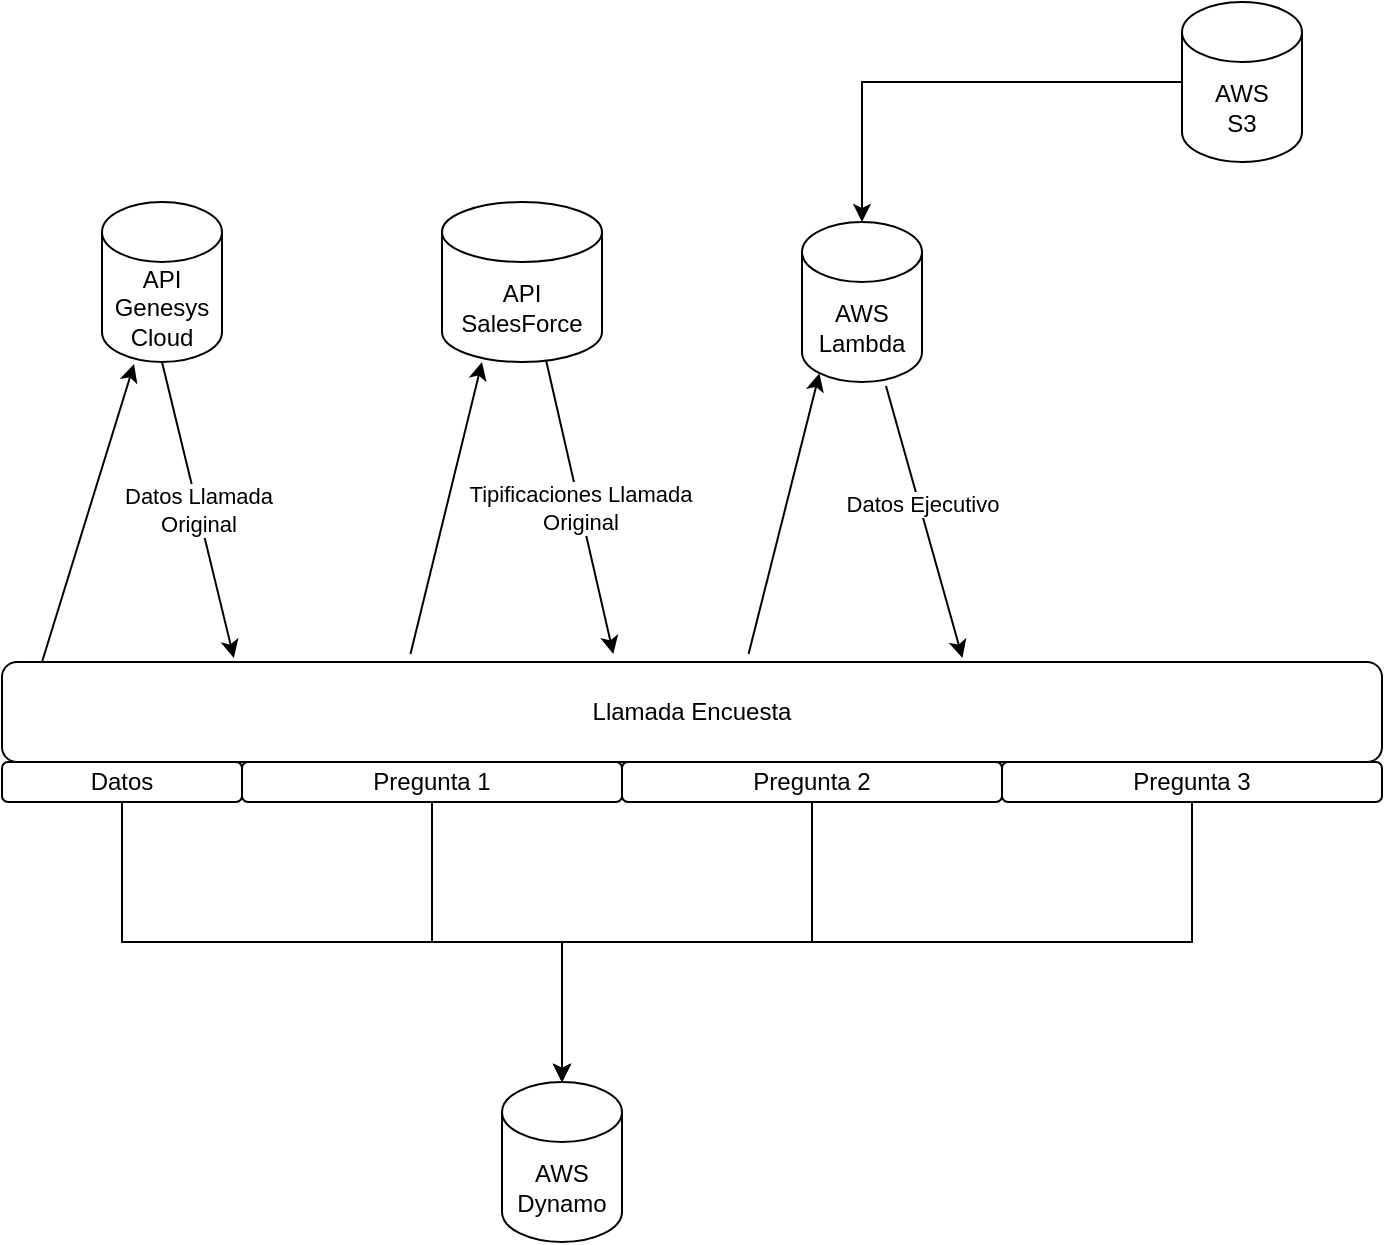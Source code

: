 <mxfile version="20.2.7" type="github"><diagram id="7cJ1OZ75UimrrxEGbJ41" name="Página-1"><mxGraphModel dx="1220" dy="1112" grid="1" gridSize="10" guides="1" tooltips="1" connect="1" arrows="1" fold="1" page="1" pageScale="1" pageWidth="1169" pageHeight="827" math="0" shadow="0"><root><mxCell id="0"/><mxCell id="1" parent="0"/><mxCell id="BZCdHpKjZnx2Syp_Jkn_-1" value="Llamada Encuesta" style="rounded=1;whiteSpace=wrap;html=1;" vertex="1" parent="1"><mxGeometry x="210" y="360" width="690" height="50" as="geometry"/></mxCell><mxCell id="BZCdHpKjZnx2Syp_Jkn_-2" value="AWS Dynamo" style="shape=cylinder3;whiteSpace=wrap;html=1;boundedLbl=1;backgroundOutline=1;size=15;" vertex="1" parent="1"><mxGeometry x="460" y="570" width="60" height="80" as="geometry"/></mxCell><mxCell id="BZCdHpKjZnx2Syp_Jkn_-3" value="API&lt;br&gt;Genesys Cloud" style="shape=cylinder3;whiteSpace=wrap;html=1;boundedLbl=1;backgroundOutline=1;size=15;" vertex="1" parent="1"><mxGeometry x="260" y="130" width="60" height="80" as="geometry"/></mxCell><mxCell id="BZCdHpKjZnx2Syp_Jkn_-4" value="" style="endArrow=classic;html=1;rounded=0;entryX=0.267;entryY=1.013;entryDx=0;entryDy=0;entryPerimeter=0;" edge="1" parent="1" target="BZCdHpKjZnx2Syp_Jkn_-3"><mxGeometry width="50" height="50" relative="1" as="geometry"><mxPoint x="230" y="360" as="sourcePoint"/><mxPoint x="280" y="310" as="targetPoint"/></mxGeometry></mxCell><mxCell id="BZCdHpKjZnx2Syp_Jkn_-6" value="Datos Llamada &lt;br&gt;Original" style="endArrow=classic;html=1;rounded=0;entryX=0.168;entryY=-0.04;entryDx=0;entryDy=0;entryPerimeter=0;exitX=0.5;exitY=1;exitDx=0;exitDy=0;exitPerimeter=0;" edge="1" parent="1" source="BZCdHpKjZnx2Syp_Jkn_-3" target="BZCdHpKjZnx2Syp_Jkn_-1"><mxGeometry width="50" height="50" relative="1" as="geometry"><mxPoint x="360" y="210" as="sourcePoint"/><mxPoint x="410" y="160" as="targetPoint"/></mxGeometry></mxCell><mxCell id="BZCdHpKjZnx2Syp_Jkn_-7" value="API&lt;br&gt;SalesForce" style="shape=cylinder3;whiteSpace=wrap;html=1;boundedLbl=1;backgroundOutline=1;size=15;" vertex="1" parent="1"><mxGeometry x="430" y="130" width="80" height="80" as="geometry"/></mxCell><mxCell id="BZCdHpKjZnx2Syp_Jkn_-9" value="" style="endArrow=classic;html=1;rounded=0;exitX=0.296;exitY=-0.08;exitDx=0;exitDy=0;exitPerimeter=0;entryX=0.25;entryY=1;entryDx=0;entryDy=0;entryPerimeter=0;" edge="1" parent="1" source="BZCdHpKjZnx2Syp_Jkn_-1" target="BZCdHpKjZnx2Syp_Jkn_-7"><mxGeometry width="50" height="50" relative="1" as="geometry"><mxPoint x="430" y="330" as="sourcePoint"/><mxPoint x="480" y="280" as="targetPoint"/></mxGeometry></mxCell><mxCell id="BZCdHpKjZnx2Syp_Jkn_-10" value="Tipificaciones Llamada&lt;br&gt;Original" style="endArrow=classic;html=1;rounded=0;exitX=0.65;exitY=0.988;exitDx=0;exitDy=0;exitPerimeter=0;entryX=0.443;entryY=-0.08;entryDx=0;entryDy=0;entryPerimeter=0;" edge="1" parent="1" source="BZCdHpKjZnx2Syp_Jkn_-7" target="BZCdHpKjZnx2Syp_Jkn_-1"><mxGeometry width="50" height="50" relative="1" as="geometry"><mxPoint x="510" y="270" as="sourcePoint"/><mxPoint x="560" y="220" as="targetPoint"/></mxGeometry></mxCell><mxCell id="BZCdHpKjZnx2Syp_Jkn_-12" value="AWS Lambda" style="shape=cylinder3;whiteSpace=wrap;html=1;boundedLbl=1;backgroundOutline=1;size=15;" vertex="1" parent="1"><mxGeometry x="610" y="140" width="60" height="80" as="geometry"/></mxCell><mxCell id="BZCdHpKjZnx2Syp_Jkn_-13" value="" style="endArrow=classic;html=1;rounded=0;exitX=0.541;exitY=-0.08;exitDx=0;exitDy=0;exitPerimeter=0;entryX=0.145;entryY=1;entryDx=0;entryDy=-4.35;entryPerimeter=0;" edge="1" parent="1" source="BZCdHpKjZnx2Syp_Jkn_-1" target="BZCdHpKjZnx2Syp_Jkn_-12"><mxGeometry width="50" height="50" relative="1" as="geometry"><mxPoint x="570" y="350" as="sourcePoint"/><mxPoint x="620" y="300" as="targetPoint"/></mxGeometry></mxCell><mxCell id="BZCdHpKjZnx2Syp_Jkn_-14" value="" style="endArrow=classic;html=1;rounded=0;exitX=0.7;exitY=1.025;exitDx=0;exitDy=0;exitPerimeter=0;entryX=0.696;entryY=-0.04;entryDx=0;entryDy=0;entryPerimeter=0;" edge="1" parent="1" source="BZCdHpKjZnx2Syp_Jkn_-12" target="BZCdHpKjZnx2Syp_Jkn_-1"><mxGeometry width="50" height="50" relative="1" as="geometry"><mxPoint x="710" y="260" as="sourcePoint"/><mxPoint x="760" y="210" as="targetPoint"/></mxGeometry></mxCell><mxCell id="BZCdHpKjZnx2Syp_Jkn_-15" value="Datos Ejecutivo" style="edgeLabel;html=1;align=center;verticalAlign=middle;resizable=0;points=[];" vertex="1" connectable="0" parent="BZCdHpKjZnx2Syp_Jkn_-14"><mxGeometry x="-0.135" relative="1" as="geometry"><mxPoint x="1" as="offset"/></mxGeometry></mxCell><mxCell id="BZCdHpKjZnx2Syp_Jkn_-17" style="edgeStyle=orthogonalEdgeStyle;rounded=0;orthogonalLoop=1;jettySize=auto;html=1;entryX=0.5;entryY=0;entryDx=0;entryDy=0;entryPerimeter=0;" edge="1" parent="1" source="BZCdHpKjZnx2Syp_Jkn_-16" target="BZCdHpKjZnx2Syp_Jkn_-12"><mxGeometry relative="1" as="geometry"/></mxCell><mxCell id="BZCdHpKjZnx2Syp_Jkn_-16" value="AWS&lt;br&gt;S3" style="shape=cylinder3;whiteSpace=wrap;html=1;boundedLbl=1;backgroundOutline=1;size=15;" vertex="1" parent="1"><mxGeometry x="800" y="30" width="60" height="80" as="geometry"/></mxCell><mxCell id="BZCdHpKjZnx2Syp_Jkn_-22" style="edgeStyle=orthogonalEdgeStyle;rounded=0;orthogonalLoop=1;jettySize=auto;html=1;" edge="1" parent="1" source="BZCdHpKjZnx2Syp_Jkn_-18"><mxGeometry relative="1" as="geometry"><mxPoint x="490" y="570" as="targetPoint"/><Array as="points"><mxPoint x="270" y="500"/><mxPoint x="490" y="500"/></Array></mxGeometry></mxCell><mxCell id="BZCdHpKjZnx2Syp_Jkn_-18" value="Datos" style="rounded=1;whiteSpace=wrap;html=1;" vertex="1" parent="1"><mxGeometry x="210" y="410" width="120" height="20" as="geometry"/></mxCell><mxCell id="BZCdHpKjZnx2Syp_Jkn_-23" style="edgeStyle=orthogonalEdgeStyle;rounded=0;orthogonalLoop=1;jettySize=auto;html=1;entryX=0.5;entryY=0;entryDx=0;entryDy=0;entryPerimeter=0;" edge="1" parent="1" source="BZCdHpKjZnx2Syp_Jkn_-19" target="BZCdHpKjZnx2Syp_Jkn_-2"><mxGeometry relative="1" as="geometry"/></mxCell><mxCell id="BZCdHpKjZnx2Syp_Jkn_-19" value="Pregunta 1" style="rounded=1;whiteSpace=wrap;html=1;" vertex="1" parent="1"><mxGeometry x="330" y="410" width="190" height="20" as="geometry"/></mxCell><mxCell id="BZCdHpKjZnx2Syp_Jkn_-24" style="edgeStyle=orthogonalEdgeStyle;rounded=0;orthogonalLoop=1;jettySize=auto;html=1;entryX=0.5;entryY=0;entryDx=0;entryDy=0;entryPerimeter=0;" edge="1" parent="1" source="BZCdHpKjZnx2Syp_Jkn_-20" target="BZCdHpKjZnx2Syp_Jkn_-2"><mxGeometry relative="1" as="geometry"/></mxCell><mxCell id="BZCdHpKjZnx2Syp_Jkn_-20" value="Pregunta 2" style="rounded=1;whiteSpace=wrap;html=1;" vertex="1" parent="1"><mxGeometry x="520" y="410" width="190" height="20" as="geometry"/></mxCell><mxCell id="BZCdHpKjZnx2Syp_Jkn_-25" style="edgeStyle=orthogonalEdgeStyle;rounded=0;orthogonalLoop=1;jettySize=auto;html=1;" edge="1" parent="1" source="BZCdHpKjZnx2Syp_Jkn_-21" target="BZCdHpKjZnx2Syp_Jkn_-2"><mxGeometry relative="1" as="geometry"><Array as="points"><mxPoint x="805" y="500"/><mxPoint x="490" y="500"/></Array></mxGeometry></mxCell><mxCell id="BZCdHpKjZnx2Syp_Jkn_-21" value="Pregunta 3" style="rounded=1;whiteSpace=wrap;html=1;" vertex="1" parent="1"><mxGeometry x="710" y="410" width="190" height="20" as="geometry"/></mxCell></root></mxGraphModel></diagram></mxfile>